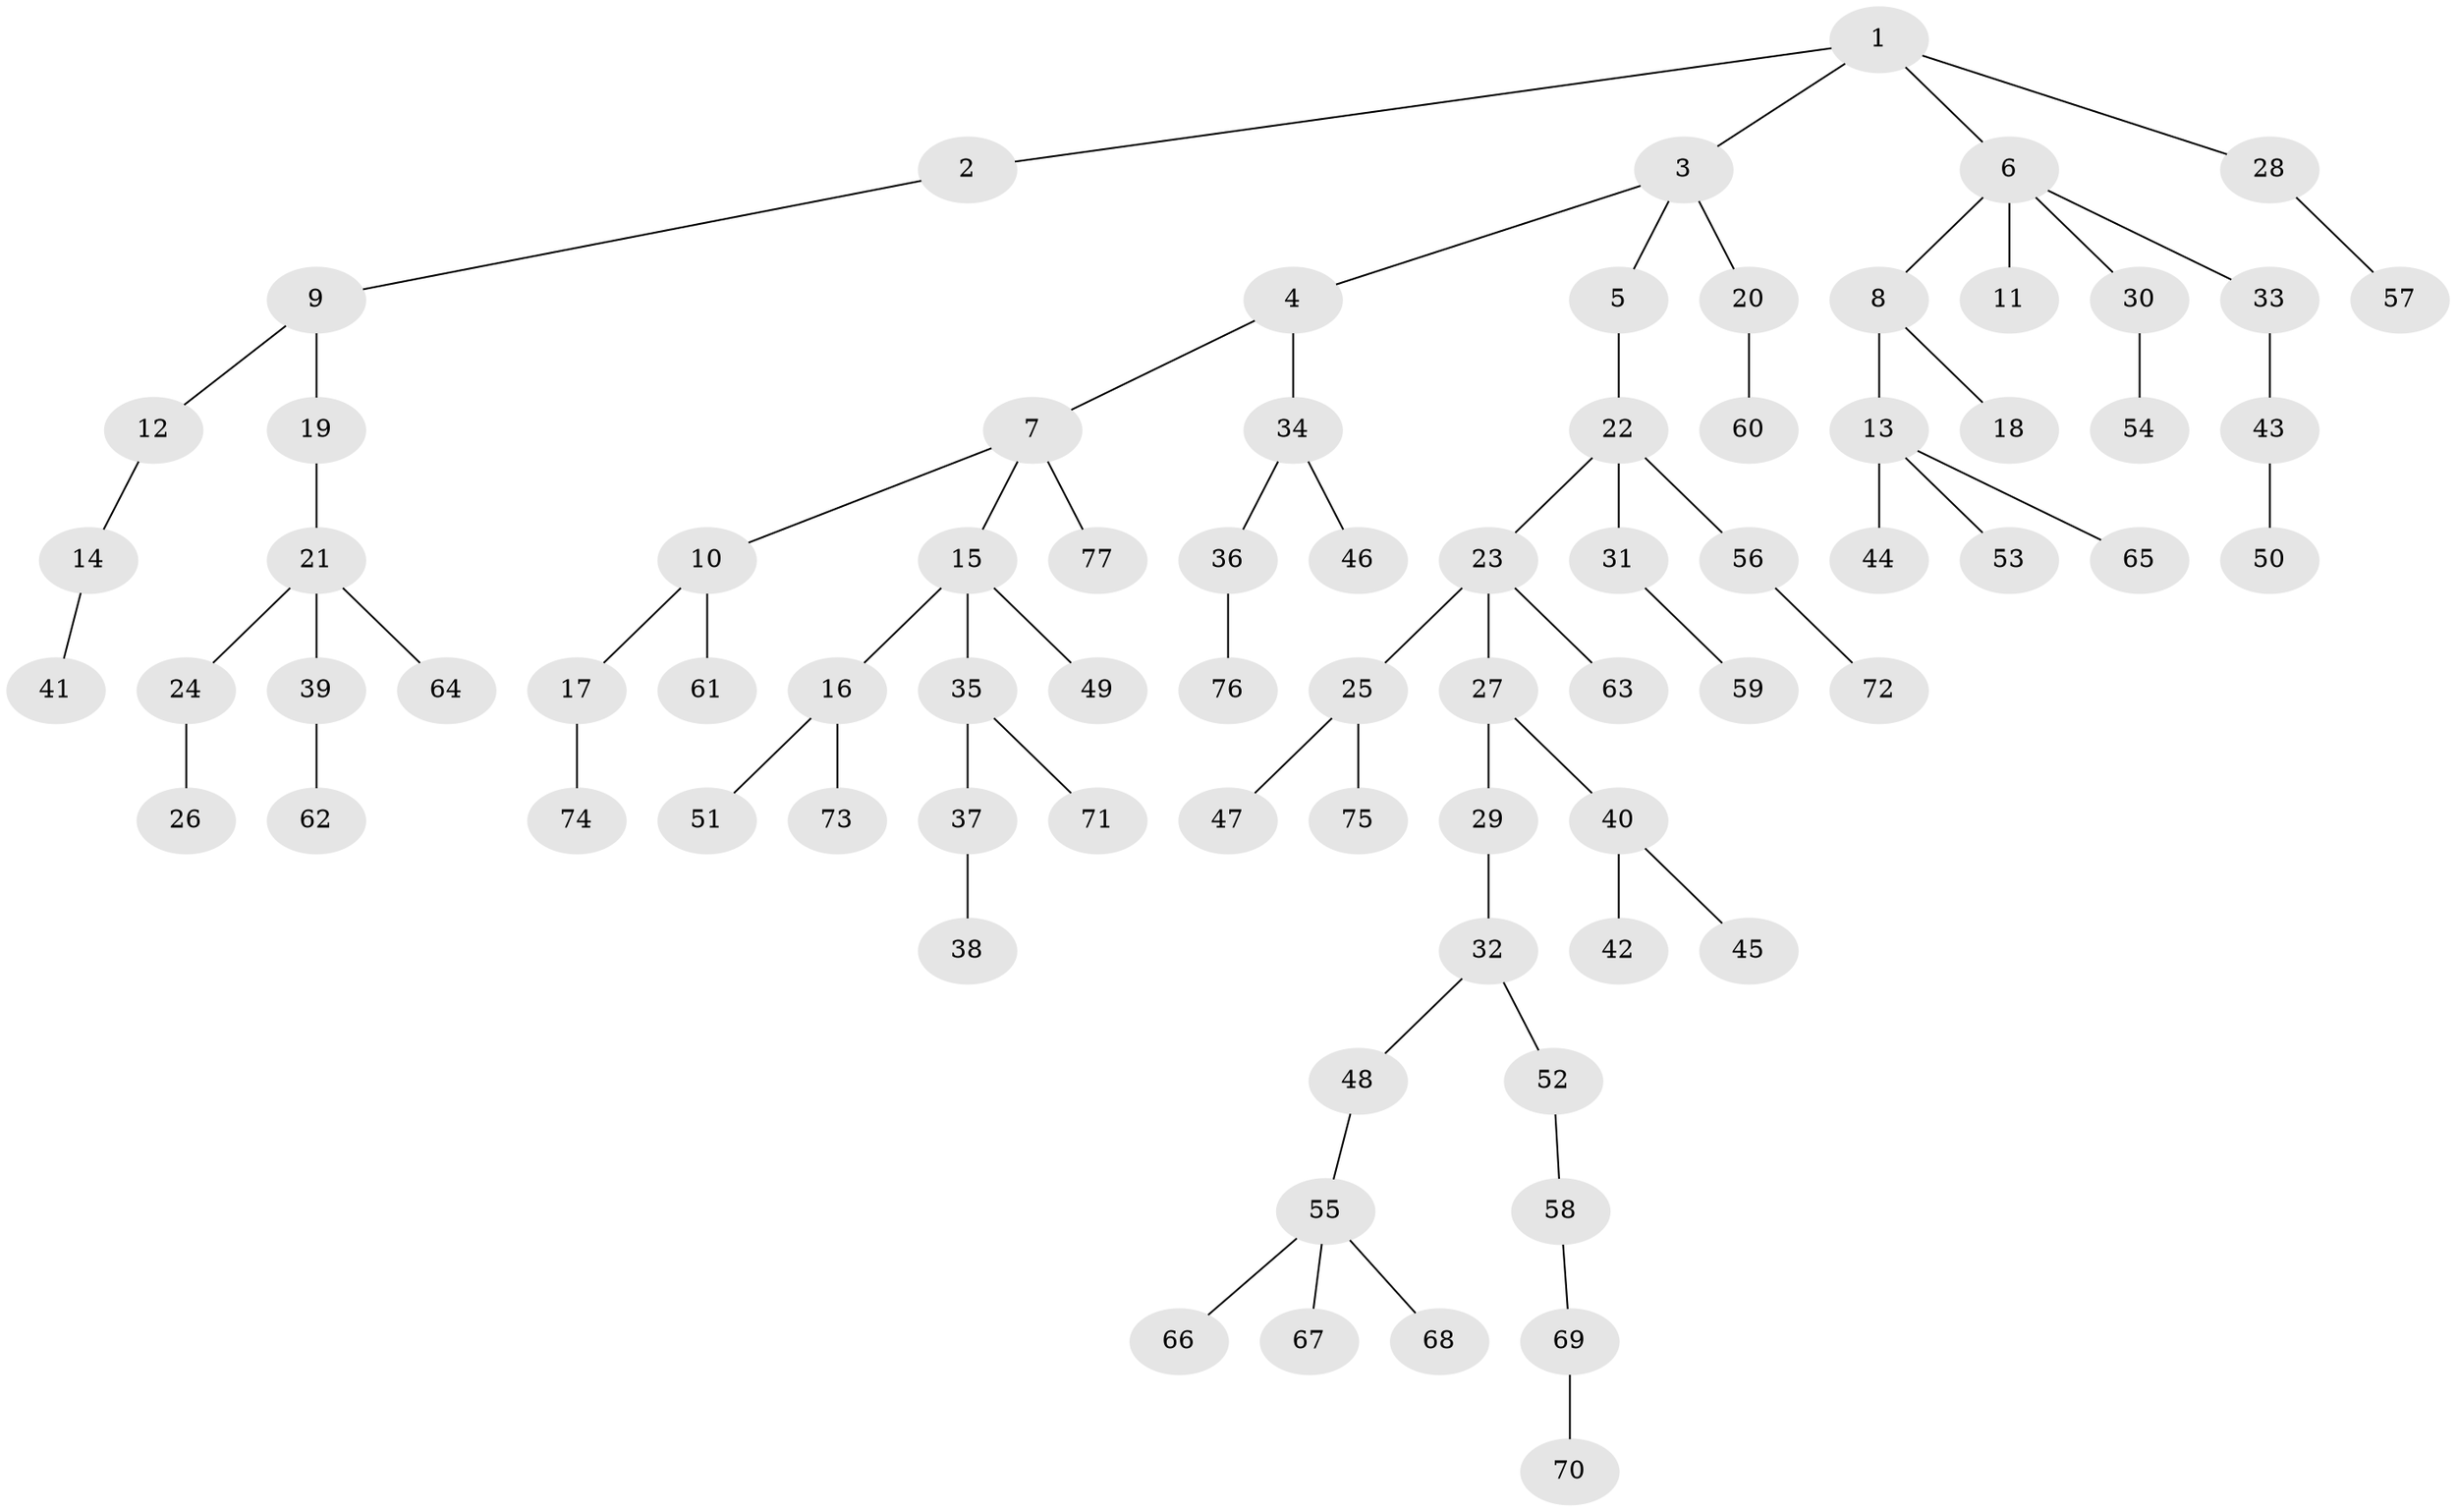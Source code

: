 // coarse degree distribution, {2: 0.2391304347826087, 1: 0.6304347826086957, 4: 0.06521739130434782, 5: 0.021739130434782608, 19: 0.021739130434782608, 3: 0.021739130434782608}
// Generated by graph-tools (version 1.1) at 2025/56/03/04/25 21:56:02]
// undirected, 77 vertices, 76 edges
graph export_dot {
graph [start="1"]
  node [color=gray90,style=filled];
  1;
  2;
  3;
  4;
  5;
  6;
  7;
  8;
  9;
  10;
  11;
  12;
  13;
  14;
  15;
  16;
  17;
  18;
  19;
  20;
  21;
  22;
  23;
  24;
  25;
  26;
  27;
  28;
  29;
  30;
  31;
  32;
  33;
  34;
  35;
  36;
  37;
  38;
  39;
  40;
  41;
  42;
  43;
  44;
  45;
  46;
  47;
  48;
  49;
  50;
  51;
  52;
  53;
  54;
  55;
  56;
  57;
  58;
  59;
  60;
  61;
  62;
  63;
  64;
  65;
  66;
  67;
  68;
  69;
  70;
  71;
  72;
  73;
  74;
  75;
  76;
  77;
  1 -- 2;
  1 -- 3;
  1 -- 6;
  1 -- 28;
  2 -- 9;
  3 -- 4;
  3 -- 5;
  3 -- 20;
  4 -- 7;
  4 -- 34;
  5 -- 22;
  6 -- 8;
  6 -- 11;
  6 -- 30;
  6 -- 33;
  7 -- 10;
  7 -- 15;
  7 -- 77;
  8 -- 13;
  8 -- 18;
  9 -- 12;
  9 -- 19;
  10 -- 17;
  10 -- 61;
  12 -- 14;
  13 -- 44;
  13 -- 53;
  13 -- 65;
  14 -- 41;
  15 -- 16;
  15 -- 35;
  15 -- 49;
  16 -- 51;
  16 -- 73;
  17 -- 74;
  19 -- 21;
  20 -- 60;
  21 -- 24;
  21 -- 39;
  21 -- 64;
  22 -- 23;
  22 -- 31;
  22 -- 56;
  23 -- 25;
  23 -- 27;
  23 -- 63;
  24 -- 26;
  25 -- 47;
  25 -- 75;
  27 -- 29;
  27 -- 40;
  28 -- 57;
  29 -- 32;
  30 -- 54;
  31 -- 59;
  32 -- 48;
  32 -- 52;
  33 -- 43;
  34 -- 36;
  34 -- 46;
  35 -- 37;
  35 -- 71;
  36 -- 76;
  37 -- 38;
  39 -- 62;
  40 -- 42;
  40 -- 45;
  43 -- 50;
  48 -- 55;
  52 -- 58;
  55 -- 66;
  55 -- 67;
  55 -- 68;
  56 -- 72;
  58 -- 69;
  69 -- 70;
}
